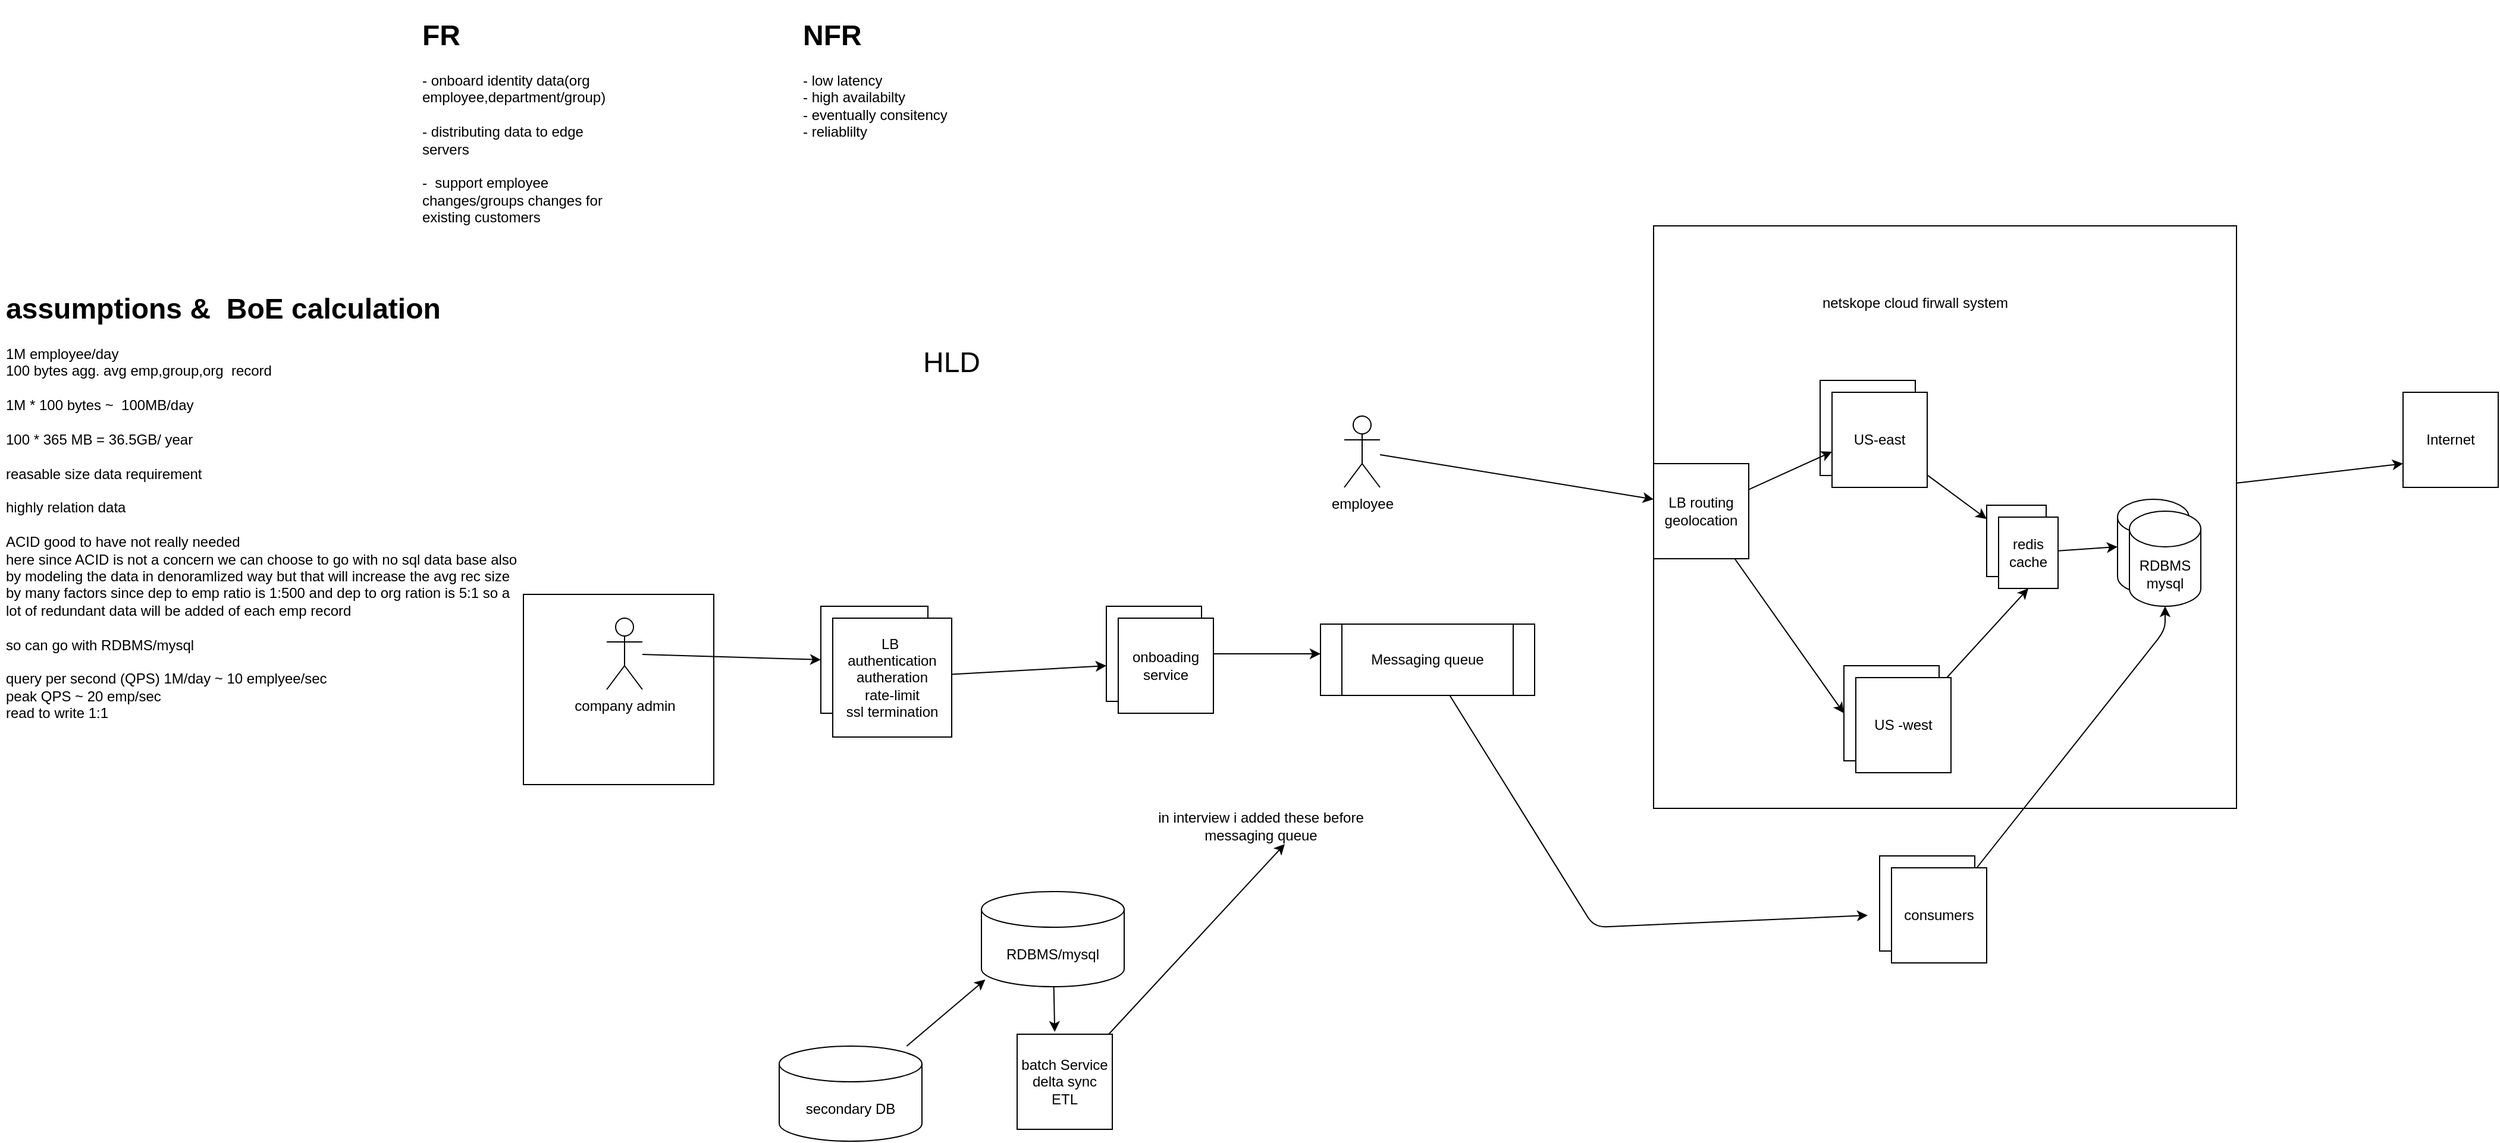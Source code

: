 <mxfile>
    <diagram id="x264jhDlX6Yi9_06L9ix" name="Page-1">
        <mxGraphModel dx="2066" dy="864" grid="1" gridSize="10" guides="1" tooltips="1" connect="1" arrows="1" fold="1" page="1" pageScale="1" pageWidth="850" pageHeight="1100" math="0" shadow="0">
            <root>
                <mxCell id="0"/>
                <mxCell id="1" parent="0"/>
                <mxCell id="42" value="" style="whiteSpace=wrap;html=1;aspect=fixed;" vertex="1" parent="1">
                    <mxGeometry x="280" y="650" width="160" height="160" as="geometry"/>
                </mxCell>
                <mxCell id="2" value="&lt;h1&gt;FR&lt;/h1&gt;&lt;div&gt;- onboard identity data(org employee,department/group)&lt;/div&gt;&lt;div&gt;&lt;br&gt;&lt;/div&gt;&lt;div&gt;- distributing data to edge servers&amp;nbsp;&amp;nbsp;&lt;/div&gt;&lt;div&gt;&lt;br&gt;&lt;/div&gt;&lt;div&gt;-&amp;nbsp; support employee changes/groups changes for existing customers&lt;/div&gt;" style="text;html=1;strokeColor=none;fillColor=none;spacing=5;spacingTop=-20;whiteSpace=wrap;overflow=hidden;rounded=0;" vertex="1" parent="1">
                    <mxGeometry x="190" y="160" width="190" height="190" as="geometry"/>
                </mxCell>
                <mxCell id="3" value="&lt;h1&gt;NFR&lt;/h1&gt;&lt;div&gt;- low latency&lt;/div&gt;&lt;div&gt;- high availabilty&lt;/div&gt;&lt;div&gt;- eventually consitency&amp;nbsp;&lt;/div&gt;&lt;div&gt;- reliablilty&lt;/div&gt;" style="text;html=1;strokeColor=none;fillColor=none;spacing=5;spacingTop=-20;whiteSpace=wrap;overflow=hidden;rounded=0;" vertex="1" parent="1">
                    <mxGeometry x="510" y="160" width="190" height="120" as="geometry"/>
                </mxCell>
                <mxCell id="4" value="&lt;h1&gt;assumptions &amp;amp;&amp;nbsp; BoE calculation&lt;/h1&gt;&lt;div&gt;1M employee/day&lt;/div&gt;&lt;div&gt;100 bytes agg. avg emp,group,org&amp;nbsp; record&lt;/div&gt;&lt;div&gt;&lt;br&gt;&lt;/div&gt;&lt;div&gt;1M * 100 bytes ~&amp;nbsp; 100MB/day&lt;/div&gt;&lt;div&gt;&lt;br&gt;&lt;/div&gt;&lt;div&gt;100 * 365 MB = 36.5GB/ year&lt;/div&gt;&lt;div&gt;&lt;br&gt;&lt;/div&gt;&lt;div&gt;&lt;span style=&quot;background-color: initial;&quot;&gt;reasable size data requirement&amp;nbsp;&lt;/span&gt;&lt;br&gt;&lt;/div&gt;&lt;div&gt;&lt;br&gt;&lt;/div&gt;&lt;div&gt;highly relation data&lt;/div&gt;&lt;div&gt;&lt;br&gt;&lt;/div&gt;&lt;div&gt;ACID good to have not really needed&lt;/div&gt;&lt;div&gt;here since ACID is not a concern we can choose to go with no sql data base also by modeling the data in denoramlized way but that will increase the avg rec size by many factors since dep to emp ratio is 1:500 and dep to org ration is 5:1 so a lot of redundant data will be added of each emp record&lt;/div&gt;&lt;div&gt;&lt;br&gt;&lt;/div&gt;&lt;div&gt;so can go with&amp;nbsp;&lt;span style=&quot;background-color: initial;&quot;&gt;RDBMS/mysql&lt;/span&gt;&lt;/div&gt;&lt;div&gt;&lt;br&gt;&lt;/div&gt;&lt;div&gt;query per second (QPS) 1M/day ~ 10 emplyee/sec&lt;/div&gt;&lt;div&gt;peak QPS ~ 20 emp/sec&lt;/div&gt;&lt;div&gt;read to write 1:1&lt;/div&gt;" style="text;html=1;strokeColor=none;fillColor=none;spacing=5;spacingTop=-20;whiteSpace=wrap;overflow=hidden;rounded=0;" vertex="1" parent="1">
                    <mxGeometry x="-160" y="390" width="440" height="390" as="geometry"/>
                </mxCell>
                <mxCell id="5" value="&lt;font style=&quot;font-size: 24px;&quot;&gt;HLD&lt;/font&gt;" style="text;html=1;strokeColor=none;fillColor=none;align=center;verticalAlign=middle;whiteSpace=wrap;rounded=0;" vertex="1" parent="1">
                    <mxGeometry x="610" y="440" width="60" height="30" as="geometry"/>
                </mxCell>
                <mxCell id="6" value="LB&amp;nbsp;" style="whiteSpace=wrap;html=1;aspect=fixed;" vertex="1" parent="1">
                    <mxGeometry x="530" y="660" width="90" height="90" as="geometry"/>
                </mxCell>
                <mxCell id="10" style="edgeStyle=none;html=1;entryX=0;entryY=0.5;entryDx=0;entryDy=0;" edge="1" parent="1" source="8" target="6">
                    <mxGeometry relative="1" as="geometry"/>
                </mxCell>
                <mxCell id="8" value="company admin" style="shape=umlActor;verticalLabelPosition=bottom;verticalAlign=top;html=1;outlineConnect=0;" vertex="1" parent="1">
                    <mxGeometry x="350" y="670" width="30" height="60" as="geometry"/>
                </mxCell>
                <mxCell id="12" style="edgeStyle=none;html=1;entryX=0;entryY=0.625;entryDx=0;entryDy=0;entryPerimeter=0;" edge="1" parent="1" source="9" target="11">
                    <mxGeometry relative="1" as="geometry"/>
                </mxCell>
                <mxCell id="9" value="LB&amp;nbsp;&lt;br&gt;authentication&lt;br&gt;autheration&lt;br&gt;rate-limit&lt;br&gt;ssl termination" style="whiteSpace=wrap;html=1;aspect=fixed;" vertex="1" parent="1">
                    <mxGeometry x="540" y="670" width="100" height="100" as="geometry"/>
                </mxCell>
                <mxCell id="15" style="edgeStyle=none;html=1;" edge="1" parent="1" source="11">
                    <mxGeometry relative="1" as="geometry">
                        <mxPoint x="950" y="700" as="targetPoint"/>
                    </mxGeometry>
                </mxCell>
                <mxCell id="11" value="onboading service" style="whiteSpace=wrap;html=1;aspect=fixed;" vertex="1" parent="1">
                    <mxGeometry x="770" y="660" width="80" height="80" as="geometry"/>
                </mxCell>
                <mxCell id="43" style="edgeStyle=none;html=1;entryX=0.395;entryY=-0.025;entryDx=0;entryDy=0;entryPerimeter=0;" edge="1" parent="1" source="14" target="32">
                    <mxGeometry relative="1" as="geometry"/>
                </mxCell>
                <mxCell id="14" value="RDBMS/mysql" style="shape=cylinder3;whiteSpace=wrap;html=1;boundedLbl=1;backgroundOutline=1;size=15;" vertex="1" parent="1">
                    <mxGeometry x="665" y="900" width="120" height="80" as="geometry"/>
                </mxCell>
                <mxCell id="16" value="onboading service" style="whiteSpace=wrap;html=1;aspect=fixed;" vertex="1" parent="1">
                    <mxGeometry x="780" y="670" width="80" height="80" as="geometry"/>
                </mxCell>
                <mxCell id="44" style="edgeStyle=none;html=1;entryX=0.027;entryY=0.925;entryDx=0;entryDy=0;entryPerimeter=0;" edge="1" parent="1" source="17" target="14">
                    <mxGeometry relative="1" as="geometry"/>
                </mxCell>
                <mxCell id="17" value="secondary DB" style="shape=cylinder3;whiteSpace=wrap;html=1;boundedLbl=1;backgroundOutline=1;size=15;" vertex="1" parent="1">
                    <mxGeometry x="495" y="1030" width="120" height="80" as="geometry"/>
                </mxCell>
                <mxCell id="29" style="edgeStyle=none;html=1;entryX=0;entryY=0.75;entryDx=0;entryDy=0;" edge="1" parent="1" source="18" target="27">
                    <mxGeometry relative="1" as="geometry"/>
                </mxCell>
                <mxCell id="18" value="" style="whiteSpace=wrap;html=1;aspect=fixed;" vertex="1" parent="1">
                    <mxGeometry x="1230" y="340" width="490" height="490" as="geometry"/>
                </mxCell>
                <mxCell id="19" value="netskope cloud firwall system" style="text;html=1;strokeColor=none;fillColor=none;align=center;verticalAlign=middle;whiteSpace=wrap;rounded=0;" vertex="1" parent="1">
                    <mxGeometry x="1370" y="390" width="160" height="30" as="geometry"/>
                </mxCell>
                <mxCell id="20" value="" style="whiteSpace=wrap;html=1;aspect=fixed;" vertex="1" parent="1">
                    <mxGeometry x="1370" y="470" width="80" height="80" as="geometry"/>
                </mxCell>
                <mxCell id="52" style="edgeStyle=none;html=1;" edge="1" parent="1" source="21" target="46">
                    <mxGeometry relative="1" as="geometry"/>
                </mxCell>
                <mxCell id="21" value="US-east" style="whiteSpace=wrap;html=1;aspect=fixed;" vertex="1" parent="1">
                    <mxGeometry x="1380" y="480" width="80" height="80" as="geometry"/>
                </mxCell>
                <mxCell id="22" value="" style="whiteSpace=wrap;html=1;aspect=fixed;" vertex="1" parent="1">
                    <mxGeometry x="1390" y="710" width="80" height="80" as="geometry"/>
                </mxCell>
                <mxCell id="58" style="edgeStyle=none;html=1;entryX=0.5;entryY=1;entryDx=0;entryDy=0;fontSize=24;" edge="1" parent="1" source="23" target="47">
                    <mxGeometry relative="1" as="geometry"/>
                </mxCell>
                <mxCell id="23" value="US -west" style="whiteSpace=wrap;html=1;aspect=fixed;" vertex="1" parent="1">
                    <mxGeometry x="1400" y="720" width="80" height="80" as="geometry"/>
                </mxCell>
                <mxCell id="54" style="edgeStyle=none;html=1;" edge="1" parent="1" source="24" target="18">
                    <mxGeometry relative="1" as="geometry"/>
                </mxCell>
                <mxCell id="55" style="edgeStyle=none;html=1;" edge="1" parent="1" source="24" target="18">
                    <mxGeometry relative="1" as="geometry"/>
                </mxCell>
                <mxCell id="56" style="edgeStyle=none;html=1;entryX=0;entryY=0.625;entryDx=0;entryDy=0;entryPerimeter=0;" edge="1" parent="1" source="24" target="21">
                    <mxGeometry relative="1" as="geometry"/>
                </mxCell>
                <mxCell id="57" style="edgeStyle=none;html=1;entryX=0;entryY=0.5;entryDx=0;entryDy=0;" edge="1" parent="1" source="24" target="22">
                    <mxGeometry relative="1" as="geometry"/>
                </mxCell>
                <mxCell id="24" value="LB routing geolocation" style="whiteSpace=wrap;html=1;aspect=fixed;" vertex="1" parent="1">
                    <mxGeometry x="1230" y="540" width="80" height="80" as="geometry"/>
                </mxCell>
                <mxCell id="28" style="edgeStyle=none;html=1;entryX=0;entryY=0.375;entryDx=0;entryDy=0;entryPerimeter=0;" edge="1" parent="1" source="25" target="24">
                    <mxGeometry relative="1" as="geometry">
                        <mxPoint x="1220" y="500" as="targetPoint"/>
                    </mxGeometry>
                </mxCell>
                <mxCell id="25" value="employee" style="shape=umlActor;verticalLabelPosition=bottom;verticalAlign=top;html=1;outlineConnect=0;" vertex="1" parent="1">
                    <mxGeometry x="970" y="500" width="30" height="60" as="geometry"/>
                </mxCell>
                <mxCell id="27" value="Internet" style="whiteSpace=wrap;html=1;aspect=fixed;" vertex="1" parent="1">
                    <mxGeometry x="1860" y="480" width="80" height="80" as="geometry"/>
                </mxCell>
                <mxCell id="62" style="edgeStyle=none;html=1;fontSize=12;" edge="1" parent="1" source="31">
                    <mxGeometry relative="1" as="geometry">
                        <mxPoint x="1410" y="920" as="targetPoint"/>
                        <Array as="points">
                            <mxPoint x="1180" y="930"/>
                        </Array>
                    </mxGeometry>
                </mxCell>
                <mxCell id="31" value="Messaging queue" style="shape=process;whiteSpace=wrap;html=1;backgroundOutline=1;" vertex="1" parent="1">
                    <mxGeometry x="950" y="675" width="180" height="60" as="geometry"/>
                </mxCell>
                <mxCell id="33" style="edgeStyle=none;html=1;" edge="1" parent="1" source="32">
                    <mxGeometry relative="1" as="geometry">
                        <mxPoint x="920" y="860" as="targetPoint"/>
                    </mxGeometry>
                </mxCell>
                <mxCell id="32" value="batch Service&lt;br&gt;delta sync&lt;br&gt;ETL" style="whiteSpace=wrap;html=1;aspect=fixed;" vertex="1" parent="1">
                    <mxGeometry x="695" y="1020" width="80" height="80" as="geometry"/>
                </mxCell>
                <mxCell id="46" value="redis cache" style="rounded=0;whiteSpace=wrap;html=1;" vertex="1" parent="1">
                    <mxGeometry x="1510" y="575" width="50" height="60" as="geometry"/>
                </mxCell>
                <mxCell id="53" style="edgeStyle=none;html=1;entryX=0;entryY=0.5;entryDx=0;entryDy=0;entryPerimeter=0;" edge="1" parent="1" source="47" target="48">
                    <mxGeometry relative="1" as="geometry"/>
                </mxCell>
                <mxCell id="47" value="redis cache" style="rounded=0;whiteSpace=wrap;html=1;" vertex="1" parent="1">
                    <mxGeometry x="1520" y="585" width="50" height="60" as="geometry"/>
                </mxCell>
                <mxCell id="48" value="" style="shape=cylinder3;whiteSpace=wrap;html=1;boundedLbl=1;backgroundOutline=1;size=15;" vertex="1" parent="1">
                    <mxGeometry x="1620" y="570" width="60" height="80" as="geometry"/>
                </mxCell>
                <mxCell id="49" value="RDBMS&lt;br&gt;mysql" style="shape=cylinder3;whiteSpace=wrap;html=1;boundedLbl=1;backgroundOutline=1;size=15;" vertex="1" parent="1">
                    <mxGeometry x="1630" y="580" width="60" height="80" as="geometry"/>
                </mxCell>
                <mxCell id="60" value="in interview i added these before messaging queue" style="text;html=1;strokeColor=none;fillColor=none;align=center;verticalAlign=middle;whiteSpace=wrap;rounded=0;fontSize=12;" vertex="1" parent="1">
                    <mxGeometry x="810" y="830" width="180" height="30" as="geometry"/>
                </mxCell>
                <mxCell id="61" value="" style="whiteSpace=wrap;html=1;aspect=fixed;fontSize=12;" vertex="1" parent="1">
                    <mxGeometry x="1420" y="870" width="80" height="80" as="geometry"/>
                </mxCell>
                <mxCell id="66" style="edgeStyle=none;html=1;fontSize=12;entryX=0.5;entryY=1;entryDx=0;entryDy=0;entryPerimeter=0;" edge="1" parent="1" source="63" target="49">
                    <mxGeometry relative="1" as="geometry">
                        <Array as="points">
                            <mxPoint x="1660" y="680"/>
                        </Array>
                    </mxGeometry>
                </mxCell>
                <mxCell id="63" value="consumers" style="whiteSpace=wrap;html=1;aspect=fixed;fontSize=12;" vertex="1" parent="1">
                    <mxGeometry x="1430" y="880" width="80" height="80" as="geometry"/>
                </mxCell>
            </root>
        </mxGraphModel>
    </diagram>
</mxfile>